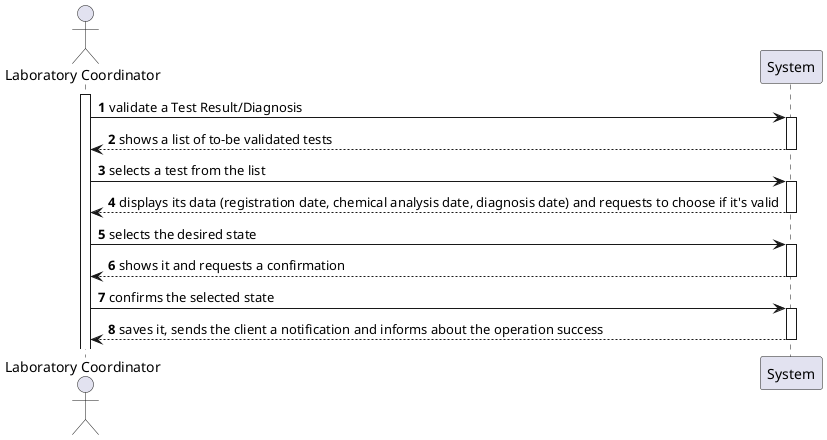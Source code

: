 @startuml
autonumber

actor "Laboratory Coordinator" as labC
activate labC

labC -> System ++: validate a Test Result/Diagnosis
System --> labC --: shows a list of to-be validated tests
labC -> System ++: selects a test from the list
System -->  labC --: displays its data (registration date, chemical analysis date, diagnosis date) and requests to choose if it's valid
labC ->  System ++: selects the desired state
System --> labC --: shows it and requests a confirmation
labC -> System ++: confirms the selected state
System --> labC --: saves it, sends the client a notification and informs about the operation success

@enduml